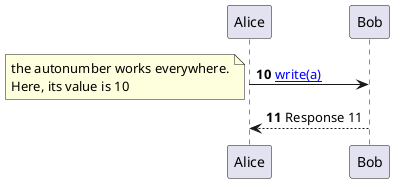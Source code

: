 {
  "sha1": "89yi173wfdv22fqetbq1mf5bwtte633",
  "insertion": {
    "when": "2024-05-30T20:48:21.374Z",
    "url": "http://forum.plantuml.net/7119/create-links-after-creating-a-diagram",
    "user": "plantuml@gmail.com"
  }
}
@startuml
autonumber 10
Alice -> Bob: [[/messages.html#%autonumber% write(a)]]
note left
  the autonumber works everywhere.
  Here, its value is %autonumber%
end note
Bob --> Alice: Response %autonumber%



@enduml
